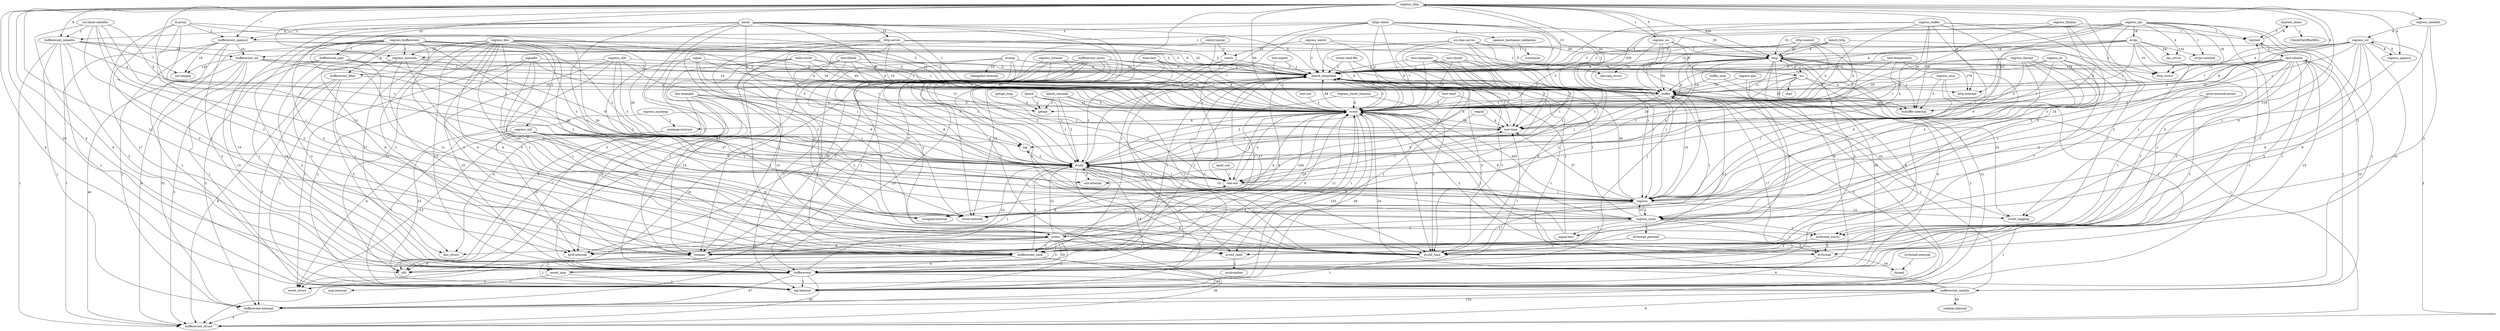digraph callgraph
{

  /* list of nodes */
  "CheckFileOffsetBits";
  "arc4random";
  "becat";
  "bench";
  "bench_cascade";
  "bench_http";
  "bench_httpclient";
  "buffer";
  "buffer_iocp";
  "bufferevent";
  "bufferevent-internal";
  "bufferevent_async";
  "bufferevent_filter";
  "bufferevent_mbedtls";
  "bufferevent_openssl";
  "bufferevent_pair";
  "bufferevent_ratelim";
  "bufferevent_sock";
  "bufferevent_ssl";
  "bufferevent_struct";
  "changelist-internal";
  "dns-example";
  "dns_struct";
  "epoll_sub";
  "evbuffer-internal";
  "evdns";
  "event";
  "event-internal";
  "event-read-fifo";
  "event_iocp";
  "event_struct";
  "event_tagging";
  "evmap";
  "evrpc";
  "evrpc-internal";
  "evsignal-internal";
  "evthread";
  "evthread-internal";
  "evthread_pthread";
  "evthread_win32";
  "evutil";
  "evutil_rand";
  "evutil_time";
  "getopt";
  "getopt_long";
  "hello-world";
  "hostcheck";
  "http";
  "http-connect";
  "http-internal";
  "http-server";
  "http_struct";
  "https-client";
  "iocp-internal";
  "ipv6-internal";
  "keyvalq_struct";
  "le-proxy";
  "listener";
  "log";
  "log-internal";
  "minheap-internal";
  "openssl_hostname_validation";
  "print-winsock-errors";
  "ratelim-internal";
  "regress";
  "regress.gen";
  "regress_buffer";
  "regress_bufferevent";
  "regress_dns";
  "regress_et";
  "regress_finalize";
  "regress_http";
  "regress_iocp";
  "regress_listener";
  "regress_main";
  "regress_mbedtls";
  "regress_minheap";
  "regress_openssl";
  "regress_rpc";
  "regress_ssl";
  "regress_testutils";
  "regress_thread";
  "regress_timer_timeout";
  "regress_util";
  "regress_watch";
  "regress_ws";
  "regress_zlib";
  "rpc_struct";
  "sha1";
  "signal";
  "signal-test";
  "signalfd";
  "ssl-client-mbedtls";
  "ssl-compat";
  "test-changelist";
  "test-closed";
  "test-dumpevents";
  "test-eof";
  "test-export";
  "test-fdleak";
  "test-init";
  "test-ratelim";
  "test-time";
  "test-weof";
  "thread";
  "time-test";
  "tinytest";
  "tinytest_demo";
  "util";
  "util-internal";
  "watch";
  "watch-timing";
  "wepoll";
  "ws";
  "ws-chat-server";

  /* list of edges */
  "becat" -> "bench_httpclient" [label = "5",style = "solid"];
  "becat" -> "buffer" [label = "1",style = "solid"];
  "becat" -> "bufferevent" [label = "15",style = "solid"];
  "becat" -> "bufferevent_openssl" [label = "2",style = "solid"];
  "becat" -> "bufferevent_ratelim" [label = "2",style = "solid"];
  "becat" -> "bufferevent_sock" [label = "3",style = "solid"];
  "becat" -> "event" [label = "7",style = "solid"];
  "becat" -> "event-internal" [label = "1",style = "solid"];
  "becat" -> "evutil" [label = "5",style = "solid"];
  "becat" -> "http-server" [label = "23",style = "solid"];
  "becat" -> "listener" [label = "5",style = "solid"];
  "becat" -> "log" [label = "1",style = "solid"];
  "becat" -> "util" [label = "5",style = "solid"];
  "bench_cascade" -> "event" [label = "5",style = "solid"];
  "bench_cascade" -> "evutil" [label = "2",style = "solid"];
  "bench_cascade" -> "evutil_time" [label = "1",style = "solid"];
  "bench_cascade" -> "getopt" [label = "2",style = "solid"];
  "bench_http" -> "bench_httpclient" [label = "1",style = "solid"];
  "bench_http" -> "buffer" [label = "3",style = "solid"];
  "bench_httpclient" -> "buffer" [label = "3",style = "solid"];
  "bench_httpclient" -> "bufferevent" [label = "7",style = "solid"];
  "bench_httpclient" -> "bufferevent_sock" [label = "1",style = "solid"];
  "bench_httpclient" -> "event" [label = "2",style = "solid"];
  "bench_httpclient" -> "evutil" [label = "2",style = "solid"];
  "bench_httpclient" -> "evutil_time" [label = "3",style = "solid"];
  "bench_http" -> "event" [label = "6",style = "solid"];
  "bench_http" -> "evthread_win32" [label = "1",style = "solid"];
  "bench_http" -> "http" [label = "4",style = "solid"];
  "bench" -> "event" [label = "12",style = "solid"];
  "bench" -> "evutil" [label = "1",style = "solid"];
  "bench" -> "evutil_time" [label = "1",style = "solid"];
  "bench" -> "getopt" [label = "2",style = "solid"];
  "buffer_iocp" -> "buffer" [label = "19",style = "solid"];
  "buffer_iocp" -> "evbuffer-internal" [label = "18",style = "solid"];
  "buffer" -> "bench_httpclient" [label = "1",style = "solid"];
  "buffer" -> "evbuffer-internal" [label = "334",style = "solid"];
  "buffer" -> "event" [label = "1",style = "solid"];
  "bufferevent-internal" -> "buffer" [label = "1",style = "solid"];
  "bufferevent-internal" -> "bufferevent_struct" [label = "4",style = "solid"];
  "bufferevent_async" -> "bench_httpclient" [label = "1",style = "solid"];
  "bufferevent_async" -> "buffer" [label = "6",style = "solid"];
  "bufferevent_async" -> "bufferevent" [label = "1",style = "solid"];
  "bufferevent_async" -> "bufferevent-internal" [label = "23",style = "solid"];
  "bufferevent_async" -> "bufferevent_struct" [label = "19",style = "solid"];
  "bufferevent_async" -> "event" [label = "7",style = "solid"];
  "bufferevent_async" -> "event_iocp" [label = "2",style = "solid"];
  "bufferevent_async" -> "evutil" [label = "1",style = "solid"];
  "bufferevent_async" -> "ipv6-internal" [label = "2",style = "solid"];
  "bufferevent_filter" -> "buffer" [label = "10",style = "solid"];
  "bufferevent_filter" -> "bufferevent" [label = "5",style = "solid"];
  "bufferevent_filter" -> "bufferevent-internal" [label = "7",style = "solid"];
  "bufferevent_filter" -> "bufferevent_struct" [label = "8",style = "solid"];
  "bufferevent_filter" -> "log-internal" [label = "1",style = "solid"];
  "bufferevent_mbedtls" -> "bench_httpclient" [label = "2",style = "solid"];
  "bufferevent_mbedtls" -> "buffer" [label = "4",style = "solid"];
  "bufferevent_mbedtls" -> "bufferevent" [label = "3",style = "solid"];
  "bufferevent_mbedtls" -> "bufferevent-internal" [label = "1",style = "solid"];
  "bufferevent_mbedtls" -> "bufferevent_ssl" [label = "13",style = "solid"];
  "bufferevent_mbedtls" -> "bufferevent_struct" [label = "1",style = "solid"];
  "bufferevent_mbedtls" -> "log-internal" [label = "1",style = "solid"];
  "bufferevent_mbedtls" -> "ssl-compat" [label = "7",style = "solid"];
  "bufferevent_openssl" -> "bench_httpclient" [label = "2",style = "solid"];
  "bufferevent_openssl" -> "buffer" [label = "5",style = "solid"];
  "bufferevent_openssl" -> "bufferevent" [label = "5",style = "solid"];
  "bufferevent_openssl" -> "bufferevent-internal" [label = "1",style = "solid"];
  "bufferevent_openssl" -> "bufferevent_ssl" [label = "10",style = "solid"];
  "bufferevent_openssl" -> "bufferevent_struct" [label = "1",style = "solid"];
  "bufferevent_openssl" -> "log-internal" [label = "1",style = "solid"];
  "bufferevent_openssl" -> "ssl-compat" [label = "18",style = "solid"];
  "bufferevent_pair" -> "bench_httpclient" [label = "2",style = "solid"];
  "bufferevent_pair" -> "buffer" [label = "9",style = "solid"];
  "bufferevent_pair" -> "bufferevent" [label = "2",style = "solid"];
  "bufferevent_pair" -> "bufferevent-internal" [label = "5",style = "solid"];
  "bufferevent_pair" -> "bufferevent_struct" [label = "5",style = "solid"];
  "bufferevent_pair" -> "regress" [label = "1",style = "solid"];
  "bufferevent_ratelim" -> "bench_httpclient" [label = "1",style = "solid"];
  "bufferevent_ratelim" -> "buffer" [label = "2",style = "solid"];
  "bufferevent_ratelim" -> "bufferevent-internal" [label = "134",style = "solid"];
  "bufferevent_ratelim" -> "bufferevent_struct" [label = "6",style = "solid"];
  "bufferevent_ratelim" -> "event" [label = "24",style = "solid"];
  "bufferevent_ratelim" -> "ratelim-internal" [label = "49",style = "solid"];
  "bufferevent_ratelim" -> "test-ratelim" [label = "1",style = "solid"];
  "bufferevent_sock" -> "bench_httpclient" [label = "2",style = "solid"];
  "bufferevent_sock" -> "buffer" [label = "13",style = "solid"];
  "bufferevent_sock" -> "bufferevent" [label = "6",style = "solid"];
  "bufferevent_sock" -> "bufferevent-internal" [label = "30",style = "solid"];
  "bufferevent_sock" -> "bufferevent_struct" [label = "36",style = "solid"];
  "bufferevent_sock" -> "event" [label = "11",style = "solid"];
  "bufferevent_sock" -> "evutil" [label = "3",style = "solid"];
  "bufferevent_sock" -> "util" [label = "6",style = "solid"];
  "bufferevent_ssl" -> "bench_httpclient" [label = "1",style = "solid"];
  "bufferevent_ssl" -> "buffer" [label = "14",style = "solid"];
  "bufferevent_ssl" -> "bufferevent" [label = "10",style = "solid"];
  "bufferevent_ssl" -> "bufferevent-internal" [label = "31",style = "solid"];
  "bufferevent_ssl" -> "bufferevent_struct" [label = "40",style = "solid"];
  "bufferevent_ssl" -> "event" [label = "15",style = "solid"];
  "bufferevent_ssl" -> "evutil" [label = "1",style = "solid"];
  "bufferevent_ssl" -> "log-internal" [label = "1",style = "solid"];
  "bufferevent_ssl" -> "ssl-compat" [label = "143",style = "solid"];
  "bufferevent" -> "bench_httpclient" [label = "1",style = "solid"];
  "bufferevent" -> "buffer" [label = "17",style = "solid"];
  "bufferevent" -> "bufferevent-internal" [label = "67",style = "solid"];
  "bufferevent" -> "bufferevent_ratelim" [label = "1",style = "solid"];
  "bufferevent" -> "bufferevent_struct" [label = "93",style = "solid"];
  "bufferevent" -> "event" [label = "12",style = "solid"];
  "bufferevent" -> "event_struct" [label = "1",style = "solid"];
  "bufferevent" -> "evutil" [label = "1",style = "solid"];
  "bufferevent" -> "log-internal" [label = "1",style = "solid"];
  "bufferevent" -> "test-time" [label = "1",style = "solid"];
  "buffer" -> "evutil" [label = "1",style = "solid"];
  "buffer" -> "log-internal" [label = "5",style = "solid"];
  "dns-example" -> "dns_struct" [label = "4",style = "solid"];
  "dns-example" -> "evdns" [label = "12",style = "solid"];
  "dns-example" -> "event" [label = "3",style = "solid"];
  "dns-example" -> "evutil" [label = "6",style = "solid"];
  "dns-example" -> "getopt" [label = "3",style = "solid"];
  "dns-example" -> "ipv6-internal" [label = "1",style = "solid"];
  "dns-example" -> "util" [label = "7",style = "solid"];
  "epoll_sub" -> "test-eof" [label = "1",style = "solid"];
  "evdns" -> "bench_httpclient" [label = "57",style = "solid"];
  "evdns" -> "buffer" [label = "1",style = "solid"];
  "evdns" -> "bufferevent" [label = "20",style = "solid"];
  "evdns" -> "bufferevent_sock" [label = "3",style = "solid"];
  "evdns" -> "dns_struct" [label = "13",style = "solid"];
  "evdns" -> "event" [label = "29",style = "solid"];
  "evdns" -> "evutil" [label = "22",style = "solid"];
  "evdns" -> "evutil_rand" [label = "3",style = "solid"];
  "evdns" -> "ipv6-internal" [label = "6",style = "solid"];
  "evdns" -> "listener" [label = "2",style = "solid"];
  "evdns" -> "log-internal" [label = "1",style = "solid"];
  "evdns" -> "test-eof" [label = "2",style = "solid"];
  "evdns" -> "util" [label = "5",style = "solid"];
  "event-read-fifo" -> "bench_httpclient" [label = "2",style = "solid"];
  "event-read-fifo" -> "event" [label = "11",style = "solid"];
  "event-read-fifo" -> "test-time" [label = "1",style = "solid"];
  "event_iocp" -> "bench_httpclient" [label = "1",style = "solid"];
  "event_iocp" -> "iocp-internal" [label = "2",style = "solid"];
  "event_iocp" -> "log-internal" [label = "1",style = "solid"];
  "event_tagging" -> "buffer" [label = "25",style = "solid"];
  "event_tagging" -> "log-internal" [label = "1",style = "solid"];
  "event" -> "bench_httpclient" [label = "84",style = "solid"];
  "event" -> "event-internal" [label = "244",style = "solid"];
  "event" -> "event_struct" [label = "133",style = "solid"];
  "event" -> "evsignal-internal" [label = "6",style = "solid"];
  "event" -> "evthread" [label = "1",style = "solid"];
  "event" -> "evutil" [label = "1",style = "solid"];
  "event" -> "evutil_rand" [label = "1",style = "solid"];
  "event" -> "evutil_time" [label = "5",style = "solid"];
  "event" -> "log-internal" [label = "29",style = "solid"];
  "event" -> "minheap-internal" [label = "6",style = "solid"];
  "event" -> "test-eof" [label = "1",style = "solid"];
  "event" -> "test-time" [label = "56",style = "solid"];
  "evmap" -> "bench_httpclient" [label = "21",style = "solid"];
  "evmap" -> "changelist-internal" [label = "15",style = "solid"];
  "evmap" -> "event" [label = "3",style = "solid"];
  "evmap" -> "event-internal" [label = "57",style = "solid"];
  "evmap" -> "event_struct" [label = "12",style = "solid"];
  "evmap" -> "log-internal" [label = "1",style = "solid"];
  "evmap" -> "test-time" [label = "12",style = "solid"];
  "evrpc" -> "bench_httpclient" [label = "10",style = "solid"];
  "evrpc" -> "buffer" [label = "3",style = "solid"];
  "evrpc" -> "event" [label = "1",style = "solid"];
  "evrpc" -> "event_tagging" [label = "1",style = "solid"];
  "evrpc" -> "evrpc-internal" [label = "122",style = "solid"];
  "evrpc" -> "http" [label = "18",style = "solid"];
  "evrpc" -> "http-internal" [label = "2",style = "solid"];
  "evrpc" -> "http_struct" [label = "10",style = "solid"];
  "evrpc" -> "log-internal" [label = "1",style = "solid"];
  "evrpc" -> "rpc_struct" [label = "34",style = "solid"];
  "evthread-internal" -> "thread" [label = "1",style = "solid"];
  "evthread_pthread" -> "evthread" [label = "3",style = "solid"];
  "evthread_pthread" -> "evutil_time" [label = "1",style = "solid"];
  "evthread_win32" -> "evthread" [label = "3",style = "solid"];
  "evthread_win32" -> "evutil_time" [label = "1",style = "solid"];
  "evthread" -> "event" [label = "2",style = "solid"];
  "evthread" -> "log-internal" [label = "4",style = "solid"];
  "evthread" -> "thread" [label = "19",style = "solid"];
  "evutil_rand" -> "arc4random" [label = "2",style = "solid"];
  "evutil_time" -> "bench_httpclient" [label = "3",style = "solid"];
  "evutil_time" -> "evutil" [label = "1",style = "solid"];
  "evutil_time" -> "log-internal" [label = "1",style = "solid"];
  "evutil" -> "bench_httpclient" [label = "1",style = "solid"];
  "evutil" -> "evutil_rand" [label = "1",style = "solid"];
  "evutil" -> "evutil_time" [label = "1",style = "solid"];
  "evutil" -> "ipv6-internal" [label = "23",style = "solid"];
  "evutil" -> "log-internal" [label = "8",style = "solid"];
  "evutil" -> "test-eof" [label = "1",style = "solid"];
  "evutil" -> "util" [label = "24",style = "solid"];
  "evutil" -> "util-internal" [label = "2",style = "solid"];
  "getopt_long" -> "getopt" [label = "4",style = "solid"];
  "hello-world" -> "bench_httpclient" [label = "3",style = "solid"];
  "hello-world" -> "buffer" [label = "1",style = "solid"];
  "hello-world" -> "bufferevent" [label = "7",style = "solid"];
  "hello-world" -> "bufferevent_sock" [label = "1",style = "solid"];
  "hello-world" -> "event" [label = "7",style = "solid"];
  "hello-world" -> "listener" [label = "2",style = "solid"];
  "http-connect" -> "bench_httpclient" [label = "2",style = "solid"];
  "http-connect" -> "buffer" [label = "3",style = "solid"];
  "http-connect" -> "event" [label = "3",style = "solid"];
  "http-connect" -> "evutil" [label = "1",style = "solid"];
  "http-connect" -> "http" [label = "26",style = "solid"];
  "http-connect" -> "http_struct" [label = "3",style = "solid"];
  "http-server" -> "bench_httpclient" [label = "2",style = "solid"];
  "http-server" -> "buffer" [label = "6",style = "solid"];
  "http-server" -> "event" [label = "10",style = "solid"];
  "http-server" -> "event-internal" [label = "1",style = "solid"];
  "http-server" -> "evthread_win32" [label = "1",style = "solid"];
  "http-server" -> "evutil" [label = "4",style = "solid"];
  "http-server" -> "http" [label = "24",style = "solid"];
  "http-server" -> "keyvalq_struct" [label = "2",style = "solid"];
  "http-server" -> "listener" [label = "1",style = "solid"];
  "http-server" -> "log" [label = "1",style = "solid"];
  "http" -> "bench_httpclient" [label = "6",style = "solid"];
  "http" -> "buffer" [label = "53",style = "solid"];
  "http" -> "bufferevent" [label = "63",style = "solid"];
  "http" -> "bufferevent_sock" [label = "7",style = "solid"];
  "http" -> "bufferevent_struct" [label = "1",style = "solid"];
  "http" -> "evbuffer-internal" [label = "1",style = "solid"];
  "http" -> "event" [label = "4",style = "solid"];
  "http" -> "evutil" [label = "24",style = "solid"];
  "http" -> "evutil_time" [label = "1",style = "solid"];
  "http" -> "http-internal" [label = "279",style = "solid"];
  "http" -> "http_struct" [label = "179",style = "solid"];
  "http" -> "keyvalq_struct" [label = "14",style = "solid"];
  "http" -> "listener" [label = "8",style = "solid"];
  "http" -> "log-internal" [label = "31",style = "solid"];
  "https-client" -> "bench_httpclient" [label = "1",style = "solid"];
  "https-client" -> "buffer" [label = "2",style = "solid"];
  "https-client" -> "bufferevent_mbedtls" [label = "4",style = "solid"];
  "https-client" -> "bufferevent_openssl" [label = "3",style = "solid"];
  "https-client" -> "bufferevent_sock" [label = "1",style = "solid"];
  "https-client" -> "event" [label = "3",style = "solid"];
  "https-client" -> "evutil" [label = "1",style = "solid"];
  "https-client" -> "http" [label = "25",style = "solid"];
  "https-client" -> "openssl_hostname_validation" [label = "1",style = "solid"];
  "https-client" -> "test-eof" [label = "1",style = "solid"];
  "http" -> "test-eof" [label = "4",style = "solid"];
  "http" -> "util" [label = "6",style = "solid"];
  "http" -> "ws" [label = "1",style = "solid"];
  "le-proxy" -> "buffer" [label = "5",style = "solid"];
  "le-proxy" -> "bufferevent" [label = "17",style = "solid"];
  "le-proxy" -> "bufferevent_openssl" [label = "3",style = "solid"];
  "le-proxy" -> "bufferevent_sock" [label = "2",style = "solid"];
  "le-proxy" -> "event" [label = "3",style = "solid"];
  "le-proxy" -> "evutil" [label = "1",style = "solid"];
  "le-proxy" -> "listener" [label = "2",style = "solid"];
  "listener" -> "bench_httpclient" [label = "8",style = "solid"];
  "listener" -> "event" [label = "8",style = "solid"];
  "listener" -> "event_iocp" [label = "1",style = "solid"];
  "listener" -> "evutil" [label = "9",style = "solid"];
  "listener" -> "log-internal" [label = "1",style = "solid"];
  "log" -> "evutil" [label = "2",style = "solid"];
  "minheap-internal" -> "event_struct" [label = "13",style = "solid"];
  "openssl_hostname_validation" -> "hostcheck" [label = "2",style = "solid"];
  "print-winsock-errors" -> "event" [label = "1",style = "solid"];
  "print-winsock-errors" -> "evthread_win32" [label = "1",style = "solid"];
  "print-winsock-errors" -> "evutil_rand" [label = "1",style = "solid"];
  "regress.gen" -> "buffer" [label = "19",style = "solid"];
  "regress.gen" -> "event_tagging" [label = "24",style = "solid"];
  "regress_buffer" -> "bench_httpclient" [label = "1",style = "solid"];
  "regress_buffer" -> "buffer" [label = "330",style = "solid"];
  "regress_buffer" -> "evbuffer-internal" [label = "28",style = "solid"];
  "regress_buffer" -> "event" [label = "8",style = "solid"];
  "regress_bufferevent" -> "bench_httpclient" [label = "6",style = "solid"];
  "regress_bufferevent" -> "buffer" [label = "15",style = "solid"];
  "regress_bufferevent" -> "bufferevent" [label = "74",style = "solid"];
  "regress_bufferevent" -> "bufferevent_filter" [label = "4",style = "solid"];
  "regress_bufferevent" -> "bufferevent_pair" [label = "7",style = "solid"];
  "regress_bufferevent" -> "bufferevent_sock" [label = "12",style = "solid"];
  "regress_bufferevent" -> "bufferevent_struct" [label = "4",style = "solid"];
  "regress_bufferevent" -> "event" [label = "18",style = "solid"];
  "regress_bufferevent" -> "event_iocp" [label = "1",style = "solid"];
  "regress_bufferevent" -> "evutil" [label = "2",style = "solid"];
  "regress_bufferevent" -> "evutil_time" [label = "4",style = "solid"];
  "regress_bufferevent" -> "listener" [label = "6",style = "solid"];
  "regress_bufferevent" -> "regress" [label = "28",style = "solid"];
  "regress_bufferevent" -> "regress_testutils" [label = "2",style = "solid"];
  "regress_bufferevent" -> "test-eof" [label = "1",style = "solid"];
  "regress_buffer" -> "evutil" [label = "4",style = "solid"];
  "regress_buffer" -> "regress" [label = "6",style = "solid"];
  "regress_buffer" -> "regress_main" [label = "3",style = "solid"];
  "regress_buffer" -> "tinytest" [label = "1",style = "solid"];
  "regress_buffer" -> "util-internal" [label = "1",style = "solid"];
  "regress_dns" -> "bench_httpclient" [label = "25",style = "solid"];
  "regress_dns" -> "bufferevent" [label = "2",style = "solid"];
  "regress_dns" -> "bufferevent_sock" [label = "4",style = "solid"];
  "regress_dns" -> "dns_struct" [label = "17",style = "solid"];
  "regress_dns" -> "evdns" [label = "155",style = "solid"];
  "regress_dns" -> "event" [label = "45",style = "solid"];
  "regress_dns" -> "evutil" [label = "30",style = "solid"];
  "regress_dns" -> "evutil_time" [label = "1",style = "solid"];
  "regress_dns" -> "ipv6-internal" [label = "3",style = "solid"];
  "regress_dns" -> "listener" [label = "3",style = "solid"];
  "regress_dns" -> "regress" [label = "30",style = "solid"];
  "regress_dns" -> "regress_main" [label = "3",style = "solid"];
  "regress_dns" -> "regress_testutils" [label = "29",style = "solid"];
  "regress_dns" -> "regress_util" [label = "2",style = "solid"];
  "regress_dns" -> "util" [label = "10",style = "solid"];
  "regress_et" -> "bench_httpclient" [label = "3",style = "solid"];
  "regress_et" -> "event" [label = "16",style = "solid"];
  "regress_et" -> "regress" [label = "4",style = "solid"];
  "regress_et" -> "regress_main" [label = "1",style = "solid"];
  "regress_et" -> "signal-test" [label = "2",style = "solid"];
  "regress_et" -> "test-time" [label = "1",style = "solid"];
  "regress_finalize" -> "bench_httpclient" [label = "4",style = "solid"];
  "regress_finalize" -> "event" [label = "24",style = "solid"];
  "regress_finalize" -> "regress" [label = "3",style = "solid"];
  "regress_finalize" -> "test-time" [label = "5",style = "solid"];
  "regress_finalize" -> "tinytest" [label = "1",style = "solid"];
  "regress_http" -> "bench_httpclient" [label = "13",style = "solid"];
  "regress_http" -> "buffer" [label = "92",style = "solid"];
  "regress_http" -> "bufferevent" [label = "81",style = "solid"];
  "regress_http" -> "bufferevent_mbedtls" [label = "6",style = "solid"];
  "regress_http" -> "bufferevent_openssl" [label = "7",style = "solid"];
  "regress_http" -> "bufferevent_sock" [label = "12",style = "solid"];
  "regress_http" -> "evdns" [label = "13",style = "solid"];
  "regress_http" -> "event" [label = "94",style = "solid"];
  "regress_http" -> "evutil" [label = "22",style = "solid"];
  "regress_http" -> "evutil_time" [label = "3",style = "solid"];
  "regress_http" -> "http" [label = "426",style = "solid"];
  "regress_http" -> "http-internal" [label = "3",style = "solid"];
  "regress_http" -> "http_struct" [label = "6",style = "solid"];
  "regress_http" -> "log-internal" [label = "4",style = "solid"];
  "regress_http" -> "regress" [label = "119",style = "solid"];
  "regress_http" -> "regress_mbedtls" [label = "1",style = "solid"];
  "regress_http" -> "regress_openssl" [label = "4",style = "solid"];
  "regress_http" -> "regress_testutils" [label = "10",style = "solid"];
  "regress_http" -> "regress_ws" [label = "1",style = "solid"];
  "regress_http" -> "test-eof" [label = "1",style = "solid"];
  "regress_http" -> "util" [label = "4",style = "solid"];
  "regress_iocp" -> "buffer" [label = "6",style = "solid"];
  "regress_iocp" -> "bufferevent" [label = "1",style = "solid"];
  "regress_iocp" -> "evbuffer-internal" [label = "3",style = "solid"];
  "regress_iocp" -> "regress" [label = "1",style = "solid"];
  "regress_listener" -> "bench_httpclient" [label = "5",style = "solid"];
  "regress_listener" -> "event" [label = "5",style = "solid"];
  "regress_listener" -> "evutil" [label = "3",style = "solid"];
  "regress_listener" -> "evutil_time" [label = "2",style = "solid"];
  "regress_listener" -> "listener" [label = "20",style = "solid"];
  "regress_listener" -> "regress" [label = "8",style = "solid"];
  "regress_main" -> "bench_httpclient" [label = "1",style = "solid"];
  "regress_main" -> "evdns" [label = "2",style = "solid"];
  "regress_main" -> "event" [label = "6",style = "solid"];
  "regress_main" -> "evthread" [label = "1",style = "solid"];
  "regress_main" -> "evthread_pthread" [label = "1",style = "solid"];
  "regress_main" -> "evthread_win32" [label = "1",style = "solid"];
  "regress_main" -> "evutil" [label = "2",style = "solid"];
  "regress_main" -> "log" [label = "2",style = "solid"];
  "regress_main" -> "regress" [label = "10",style = "solid"];
  "regress_main" -> "signal-test" [label = "1",style = "solid"];
  "regress_main" -> "tinytest" [label = "5",style = "solid"];
  "regress_mbedtls" -> "evutil_rand" [label = "2",style = "solid"];
  "regress_mbedtls" -> "regress_main" [label = "2",style = "solid"];
  "regress_mbedtls" -> "regress_ssl" [label = "4",style = "solid"];
  "regress_minheap" -> "event_struct" [label = "4",style = "solid"];
  "regress_minheap" -> "minheap-internal" [label = "2",style = "solid"];
  "regress_minheap" -> "test-time" [label = "1",style = "solid"];
  "regress_openssl" -> "regress_main" [label = "2",style = "solid"];
  "regress_openssl" -> "regress_ssl" [label = "5",style = "solid"];
  "regress_rpc" -> "bench_httpclient" [label = "9",style = "solid"];
  "regress_rpc" -> "buffer" [label = "4",style = "solid"];
  "regress_rpc" -> "event" [label = "13",style = "solid"];
  "regress_rpc" -> "event_tagging" [label = "1",style = "solid"];
  "regress_rpc" -> "evrpc" [label = "18",style = "solid"];
  "regress_rpc" -> "evrpc-internal" [label = "1",style = "solid"];
  "regress_rpc" -> "evutil_time" [label = "1",style = "solid"];
  "regress_rpc" -> "http" [label = "32",style = "solid"];
  "regress_rpc" -> "http_struct" [label = "16",style = "solid"];
  "regress_rpc" -> "log-internal" [label = "1",style = "solid"];
  "regress_rpc" -> "regress" [label = "14",style = "solid"];
  "regress_rpc" -> "regress_testutils" [label = "1",style = "solid"];
  "regress_rpc" -> "rpc_struct" [label = "4",style = "solid"];
  "regress_ssl" -> "bench_httpclient" [label = "4",style = "solid"];
  "regress_ssl" -> "buffer" [label = "13",style = "solid"];
  "regress_ssl" -> "bufferevent" [label = "41",style = "solid"];
  "regress_ssl" -> "bufferevent_sock" [label = "4",style = "solid"];
  "regress_ssl" -> "bufferevent_ssl" [label = "1",style = "solid"];
  "regress_ssl" -> "bufferevent_struct" [label = "2",style = "solid"];
  "regress_ssl" -> "evbuffer-internal" [label = "1",style = "solid"];
  "regress_ssl" -> "event" [label = "8",style = "solid"];
  "regress_ssl" -> "listener" [label = "9",style = "solid"];
  "regress_ssl" -> "regress" [label = "9",style = "solid"];
  "regress_ssl" -> "regress_openssl" [label = "8",style = "solid"];
  "regress_testutils" -> "bench_httpclient" [label = "3",style = "solid"];
  "regress_testutils" -> "dns_struct" [label = "3",style = "solid"];
  "regress_testutils" -> "evdns" [label = "9",style = "solid"];
  "regress_testutils" -> "evutil" [label = "6",style = "solid"];
  "regress_testutils" -> "ipv6-internal" [label = "1",style = "solid"];
  "regress_testutils" -> "listener" [label = "5",style = "solid"];
  "regress_thread" -> "bench_httpclient" [label = "5",style = "solid"];
  "regress_thread" -> "event" [label = "25",style = "solid"];
  "regress_thread" -> "event-internal" [label = "1",style = "solid"];
  "regress_thread" -> "evutil_time" [label = "7",style = "solid"];
  "regress_thread" -> "regress" [label = "4",style = "solid"];
  "regress_thread" -> "regress_main" [label = "1",style = "solid"];
  "regress_thread" -> "test-time" [label = "2",style = "solid"];
  "regress_timer_timeout" -> "event" [label = "8",style = "solid"];
  "regress_timer_timeout" -> "event-internal" [label = "1",style = "solid"];
  "regress_timer_timeout" -> "evutil_time" [label = "3",style = "solid"];
  "regress_util" -> "evutil" [label = "27",style = "solid"];
  "regress_util" -> "evutil_rand" [label = "1",style = "solid"];
  "regress_util" -> "evutil_time" [label = "8",style = "solid"];
  "regress_util" -> "ipv6-internal" [label = "10",style = "solid"];
  "regress_util" -> "log" [label = "2",style = "solid"];
  "regress_util" -> "log-internal" [label = "7",style = "solid"];
  "regress_util" -> "regress" [label = "2",style = "solid"];
  "regress_util" -> "regress_main" [label = "1",style = "solid"];
  "regress_util" -> "util" [label = "23",style = "solid"];
  "regress_util" -> "util-internal" [label = "1",style = "solid"];
  "regress_watch" -> "bench_httpclient" [label = "3",style = "solid"];
  "regress_watch" -> "event" [label = "6",style = "solid"];
  "regress_watch" -> "regress" [label = "3",style = "solid"];
  "regress_watch" -> "test-eof" [label = "3",style = "solid"];
  "regress_watch" -> "watch" [label = "10",style = "solid"];
  "regress_ws" -> "buffer" [label = "9",style = "solid"];
  "regress_ws" -> "bufferevent" [label = "9",style = "solid"];
  "regress_ws" -> "event" [label = "3",style = "solid"];
  "regress_ws" -> "http" [label = "1",style = "solid"];
  "regress_ws" -> "regress" [label = "9",style = "solid"];
  "regress_ws" -> "regress_http" [label = "5",style = "solid"];
  "regress_ws" -> "ws" [label = "6",style = "solid"];
  "regress_zlib" -> "buffer" [label = "4",style = "solid"];
  "regress_zlib" -> "bufferevent" [label = "10",style = "solid"];
  "regress_zlib" -> "bufferevent_filter" [label = "1",style = "solid"];
  "regress_zlib" -> "bufferevent_sock" [label = "1",style = "solid"];
  "regress_zlib" -> "event" [label = "1",style = "solid"];
  "regress_zlib" -> "evutil" [label = "3",style = "solid"];
  "regress_zlib" -> "regress" [label = "2",style = "solid"];
  "regress" -> "bench_httpclient" [label = "30",style = "solid"];
  "regress" -> "buffer" [label = "10",style = "solid"];
  "regress" -> "event" [label = "303",style = "solid"];
  "regress" -> "event-internal" [label = "3",style = "solid"];
  "regress" -> "event_tagging" [label = "13",style = "solid"];
  "regress" -> "evsignal-internal" [label = "1",style = "solid"];
  "regress" -> "evutil" [label = "10",style = "solid"];
  "regress" -> "evutil_time" [label = "17",style = "solid"];
  "regress" -> "regress_main" [label = "2",style = "solid"];
  "regress" -> "test-time" [label = "37",style = "solid"];
  "regress" -> "tinytest" [label = "1",style = "solid"];
  "signal-test" -> "bench_httpclient" [label = "1",style = "solid"];
  "signal-test" -> "event" [label = "7",style = "solid"];
  "signal" -> "bench_httpclient" [label = "8",style = "solid"];
  "signal" -> "event" [label = "5",style = "solid"];
  "signal" -> "event-internal" [label = "13",style = "solid"];
  "signal" -> "evsignal-internal" [label = "21",style = "solid"];
  "signal" -> "evutil" [label = "1",style = "solid"];
  "signalfd" -> "bench_httpclient" [label = "5",style = "solid"];
  "signalfd" -> "event" [label = "4",style = "solid"];
  "signalfd" -> "event-internal" [label = "7",style = "solid"];
  "signalfd" -> "event_struct" [label = "1",style = "solid"];
  "signalfd" -> "evsignal-internal" [label = "3",style = "solid"];
  "signalfd" -> "log-internal" [label = "2",style = "solid"];
  "signal" -> "log-internal" [label = "8",style = "solid"];
  "ssl-client-mbedtls" -> "bufferevent" [label = "6",style = "solid"];
  "ssl-client-mbedtls" -> "bufferevent_mbedtls" [label = "2",style = "solid"];
  "ssl-client-mbedtls" -> "bufferevent_sock" [label = "1",style = "solid"];
  "ssl-client-mbedtls" -> "evdns" [label = "2",style = "solid"];
  "ssl-client-mbedtls" -> "event" [label = "5",style = "solid"];
  "ssl-client-mbedtls" -> "event-internal" [label = "1",style = "solid"];
  "ssl-client-mbedtls" -> "evutil" [label = "1",style = "solid"];
  "test-changelist" -> "bench_httpclient" [label = "1",style = "solid"];
  "test-changelist" -> "event" [label = "9",style = "solid"];
  "test-changelist" -> "evutil" [label = "1",style = "solid"];
  "test-changelist" -> "evutil_time" [label = "2",style = "solid"];
  "test-changelist" -> "regress" [label = "1",style = "solid"];
  "test-changelist" -> "test-eof" [label = "1",style = "solid"];
  "test-changelist" -> "test-time" [label = "1",style = "solid"];
  "test-closed" -> "bench_httpclient" [label = "1",style = "solid"];
  "test-closed" -> "event" [label = "10",style = "solid"];
  "test-closed" -> "evutil" [label = "1",style = "solid"];
  "test-closed" -> "regress" [label = "1",style = "solid"];
  "test-closed" -> "test-time" [label = "1",style = "solid"];
  "test-dumpevents" -> "bench_httpclient" [label = "1",style = "solid"];
  "test-dumpevents" -> "event" [label = "8",style = "solid"];
  "test-dumpevents" -> "evutil_time" [label = "1",style = "solid"];
  "test-dumpevents" -> "test-time" [label = "1",style = "solid"];
  "test-eof" -> "event" [label = "5",style = "solid"];
  "test-eof" -> "evutil" [label = "1",style = "solid"];
  "test-eof" -> "regress" [label = "1",style = "solid"];
  "test-eof" -> "test-time" [label = "1",style = "solid"];
  "test-export" -> "bench_httpclient" [label = "1",style = "solid"];
  "test-export" -> "event" [label = "2",style = "solid"];
  "test-fdleak" -> "bench_httpclient" [label = "4",style = "solid"];
  "test-fdleak" -> "buffer" [label = "1",style = "solid"];
  "test-fdleak" -> "bufferevent" [label = "14",style = "solid"];
  "test-fdleak" -> "bufferevent_sock" [label = "3",style = "solid"];
  "test-fdleak" -> "event" [label = "4",style = "solid"];
  "test-fdleak" -> "listener" [label = "4",style = "solid"];
  "test-init" -> "event" [label = "1",style = "solid"];
  "test-ratelim" -> "bench_httpclient" [label = "3",style = "solid"];
  "test-ratelim" -> "buffer" [label = "7",style = "solid"];
  "test-ratelim" -> "bufferevent" [label = "15",style = "solid"];
  "test-ratelim" -> "bufferevent_ratelim" [label = "15",style = "solid"];
  "test-ratelim" -> "bufferevent_sock" [label = "3",style = "solid"];
  "test-ratelim" -> "event" [label = "27",style = "solid"];
  "test-ratelim" -> "event-internal" [label = "1",style = "solid"];
  "test-ratelim" -> "evthread" [label = "1",style = "solid"];
  "test-ratelim" -> "evthread_win32" [label = "1",style = "solid"];
  "test-ratelim" -> "evutil_time" [label = "3",style = "solid"];
  "test-ratelim" -> "getopt" [label = "2",style = "solid"];
  "test-ratelim" -> "listener" [label = "3",style = "solid"];
  "test-time" -> "bench_httpclient" [label = "1",style = "solid"];
  "test-time" -> "event" [label = "3",style = "solid"];
  "test-time" -> "log" [label = "1",style = "solid"];
  "test-weof" -> "event" [label = "5",style = "solid"];
  "test-weof" -> "evutil" [label = "2",style = "solid"];
  "test-weof" -> "test-time" [label = "1",style = "solid"];
  "time-test" -> "bench_httpclient" [label = "2",style = "solid"];
  "time-test" -> "event" [label = "9",style = "solid"];
  "time-test" -> "event-internal" [label = "1",style = "solid"];
  "time-test" -> "evutil_time" [label = "2",style = "solid"];
  "time-test" -> "test-eof" [label = "2",style = "solid"];
  "tinytest_demo" -> "CheckFileOffsetBits" [label = "1",style = "solid"];
  "tinytest_demo" -> "tinytest" [label = "2",style = "solid"];
  "tinytest" -> "test-ratelim" [label = "2",style = "solid"];
  "tinytest" -> "tinytest_demo" [label = "6",style = "solid"];
  "watch-timing" -> "event" [label = "7",style = "solid"];
  "watch-timing" -> "evutil_time" [label = "2",style = "solid"];
  "watch-timing" -> "watch" [label = "3",style = "solid"];
  "watch" -> "bench_httpclient" [label = "3",style = "solid"];
  "watch" -> "event-internal" [label = "12",style = "solid"];
  "watch" -> "test-eof" [label = "1",style = "solid"];
  "wepoll" -> "test-eof" [label = "3",style = "solid"];
  "wepoll" -> "test-time" [label = "8",style = "solid"];
  "ws-chat-server" -> "bench_httpclient" [label = "1",style = "solid"];
  "ws-chat-server" -> "buffer" [label = "3",style = "solid"];
  "ws-chat-server" -> "bufferevent" [label = "1",style = "solid"];
  "ws-chat-server" -> "event" [label = "7",style = "solid"];
  "ws-chat-server" -> "evutil" [label = "1",style = "solid"];
  "ws-chat-server" -> "http" [label = "9",style = "solid"];
  "ws-chat-server" -> "ipv6-internal" [label = "2",style = "solid"];
  "ws-chat-server" -> "ws" [label = "5",style = "solid"];
  "ws" -> "buffer" [label = "11",style = "solid"];
  "ws" -> "bufferevent" [label = "9",style = "solid"];
  "ws" -> "evutil" [label = "1",style = "solid"];
  "ws" -> "http" [label = "6",style = "solid"];
  "ws" -> "http-internal" [label = "4",style = "solid"];
  "ws" -> "log-internal" [label = "2",style = "solid"];
  "ws" -> "sha1" [label = "1",style = "solid"];
}
